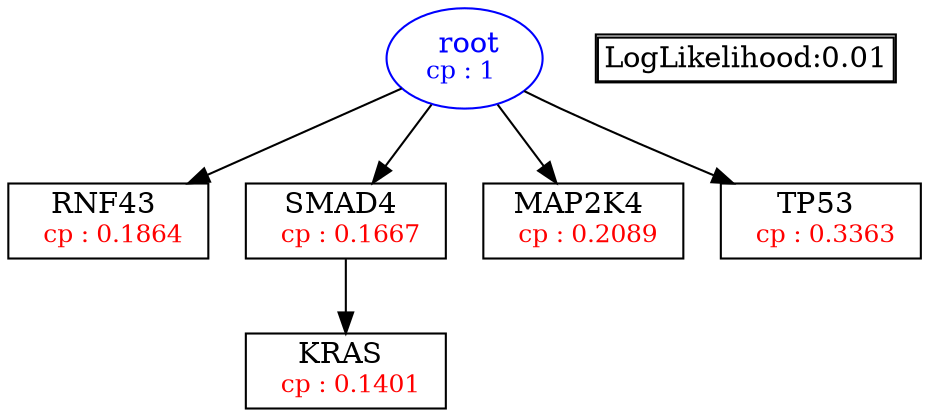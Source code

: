 digraph tree {
    "root" [label=<<font color='Blue'> root</font><br/><font color='Blue' POINT-SIZE='12'>cp : 1 </font>>, shape=oval, color=Blue];
    "S1" [label =<RNF43 <br/> <font color='Red' POINT-SIZE='12'> cp : 0.1864 </font>>, shape=box];
    "S2" [label =<SMAD4 <br/> <font color='Red' POINT-SIZE='12'> cp : 0.1667 </font>>, shape=box];
    "S3" [label =<KRAS <br/> <font color='Red' POINT-SIZE='12'> cp : 0.1401 </font>>, shape=box];
    "S4" [label =<MAP2K4 <br/> <font color='Red' POINT-SIZE='12'> cp : 0.2089 </font>>, shape=box];
    "S5" [label =<TP53 <br/> <font color='Red' POINT-SIZE='12'> cp : 0.3363 </font>>, shape=box];
    "root" -> "S1";
    "root" -> "S2";
    "root" -> "S4";
    "root" -> "S5";
    "S2" -> "S3";

    node[shape=plaintext]
    fontsize="10"
    struct1 [label=
    <<TABLE BORDER="1" CELLBORDER="1" CELLSPACING="0" >
    <TR><TD ALIGN="LEFT">LogLikelihood:0.01</TD></TR>
    </TABLE>>];

}
